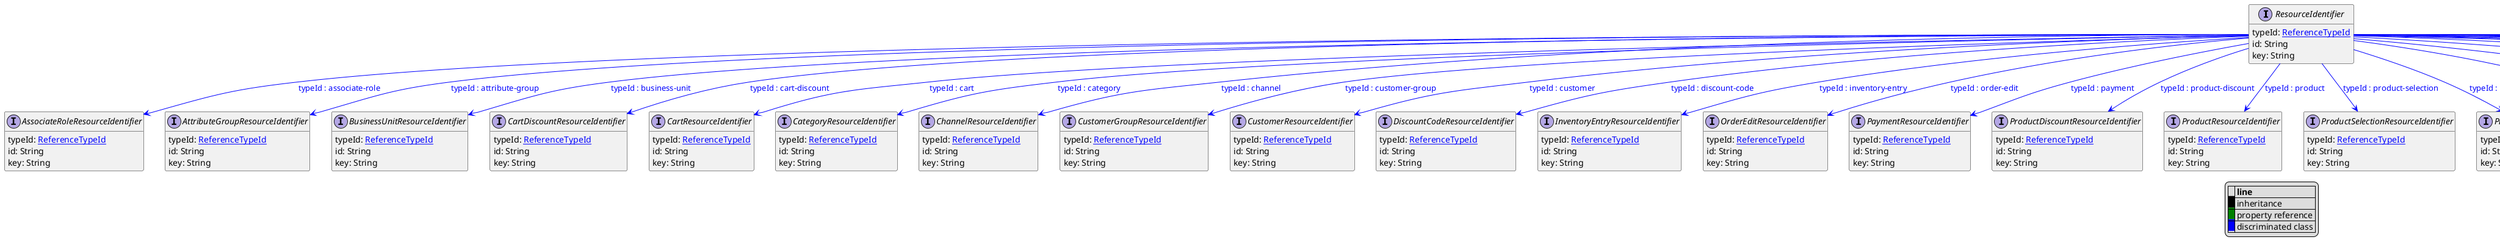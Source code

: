 @startuml

hide empty fields
hide empty methods
legend
|= |= line |
|<back:black>   </back>| inheritance |
|<back:green>   </back>| property reference |
|<back:blue>   </back>| discriminated class |
endlegend
interface ResourceIdentifier [[ResourceIdentifier.svg]]  {
    typeId: [[ReferenceTypeId.svg ReferenceTypeId]]
    id: String
    key: String
}


interface AssociateRoleResourceIdentifier [[AssociateRoleResourceIdentifier.svg]]  {
    typeId: [[ReferenceTypeId.svg ReferenceTypeId]]
    id: String
    key: String
}
interface AttributeGroupResourceIdentifier [[AttributeGroupResourceIdentifier.svg]]  {
    typeId: [[ReferenceTypeId.svg ReferenceTypeId]]
    id: String
    key: String
}
interface BusinessUnitResourceIdentifier [[BusinessUnitResourceIdentifier.svg]]  {
    typeId: [[ReferenceTypeId.svg ReferenceTypeId]]
    id: String
    key: String
}
interface CartDiscountResourceIdentifier [[CartDiscountResourceIdentifier.svg]]  {
    typeId: [[ReferenceTypeId.svg ReferenceTypeId]]
    id: String
    key: String
}
interface CartResourceIdentifier [[CartResourceIdentifier.svg]]  {
    typeId: [[ReferenceTypeId.svg ReferenceTypeId]]
    id: String
    key: String
}
interface CategoryResourceIdentifier [[CategoryResourceIdentifier.svg]]  {
    typeId: [[ReferenceTypeId.svg ReferenceTypeId]]
    id: String
    key: String
}
interface ChannelResourceIdentifier [[ChannelResourceIdentifier.svg]]  {
    typeId: [[ReferenceTypeId.svg ReferenceTypeId]]
    id: String
    key: String
}
interface CustomerGroupResourceIdentifier [[CustomerGroupResourceIdentifier.svg]]  {
    typeId: [[ReferenceTypeId.svg ReferenceTypeId]]
    id: String
    key: String
}
interface CustomerResourceIdentifier [[CustomerResourceIdentifier.svg]]  {
    typeId: [[ReferenceTypeId.svg ReferenceTypeId]]
    id: String
    key: String
}
interface DiscountCodeResourceIdentifier [[DiscountCodeResourceIdentifier.svg]]  {
    typeId: [[ReferenceTypeId.svg ReferenceTypeId]]
    id: String
    key: String
}
interface InventoryEntryResourceIdentifier [[InventoryEntryResourceIdentifier.svg]]  {
    typeId: [[ReferenceTypeId.svg ReferenceTypeId]]
    id: String
    key: String
}
interface OrderEditResourceIdentifier [[OrderEditResourceIdentifier.svg]]  {
    typeId: [[ReferenceTypeId.svg ReferenceTypeId]]
    id: String
    key: String
}
interface PaymentResourceIdentifier [[PaymentResourceIdentifier.svg]]  {
    typeId: [[ReferenceTypeId.svg ReferenceTypeId]]
    id: String
    key: String
}
interface ProductDiscountResourceIdentifier [[ProductDiscountResourceIdentifier.svg]]  {
    typeId: [[ReferenceTypeId.svg ReferenceTypeId]]
    id: String
    key: String
}
interface ProductResourceIdentifier [[ProductResourceIdentifier.svg]]  {
    typeId: [[ReferenceTypeId.svg ReferenceTypeId]]
    id: String
    key: String
}
interface ProductSelectionResourceIdentifier [[ProductSelectionResourceIdentifier.svg]]  {
    typeId: [[ReferenceTypeId.svg ReferenceTypeId]]
    id: String
    key: String
}
interface ProductTailoringResourceIdentifier [[ProductTailoringResourceIdentifier.svg]]  {
    typeId: [[ReferenceTypeId.svg ReferenceTypeId]]
    id: String
    key: String
}
interface ProductTypeResourceIdentifier [[ProductTypeResourceIdentifier.svg]]  {
    typeId: [[ReferenceTypeId.svg ReferenceTypeId]]
    id: String
    key: String
}
interface QuoteRequestResourceIdentifier [[QuoteRequestResourceIdentifier.svg]]  {
    typeId: [[ReferenceTypeId.svg ReferenceTypeId]]
    id: String
    key: String
}
interface QuoteResourceIdentifier [[QuoteResourceIdentifier.svg]]  {
    typeId: [[ReferenceTypeId.svg ReferenceTypeId]]
    id: String
    key: String
}
interface ReviewResourceIdentifier [[ReviewResourceIdentifier.svg]]  {
    typeId: [[ReferenceTypeId.svg ReferenceTypeId]]
    id: String
    key: String
}
interface ShippingMethodResourceIdentifier [[ShippingMethodResourceIdentifier.svg]]  {
    typeId: [[ReferenceTypeId.svg ReferenceTypeId]]
    id: String
    key: String
}
interface ShoppingListResourceIdentifier [[ShoppingListResourceIdentifier.svg]]  {
    typeId: [[ReferenceTypeId.svg ReferenceTypeId]]
    id: String
    key: String
}
interface StagedQuoteResourceIdentifier [[StagedQuoteResourceIdentifier.svg]]  {
    typeId: [[ReferenceTypeId.svg ReferenceTypeId]]
    id: String
    key: String
}
interface StandalonePriceResourceIdentifier [[StandalonePriceResourceIdentifier.svg]]  {
    typeId: [[ReferenceTypeId.svg ReferenceTypeId]]
    id: String
    key: String
}
interface StateResourceIdentifier [[StateResourceIdentifier.svg]]  {
    typeId: [[ReferenceTypeId.svg ReferenceTypeId]]
    id: String
    key: String
}
interface StoreResourceIdentifier [[StoreResourceIdentifier.svg]]  {
    typeId: [[ReferenceTypeId.svg ReferenceTypeId]]
    id: String
    key: String
}
interface TaxCategoryResourceIdentifier [[TaxCategoryResourceIdentifier.svg]]  {
    typeId: [[ReferenceTypeId.svg ReferenceTypeId]]
    id: String
    key: String
}
interface TypeResourceIdentifier [[TypeResourceIdentifier.svg]]  {
    typeId: [[ReferenceTypeId.svg ReferenceTypeId]]
    id: String
    key: String
}
interface ZoneResourceIdentifier [[ZoneResourceIdentifier.svg]]  {
    typeId: [[ReferenceTypeId.svg ReferenceTypeId]]
    id: String
    key: String
}

ResourceIdentifier --> AssociateRoleResourceIdentifier #blue;text:blue : "typeId : associate-role"
ResourceIdentifier --> AttributeGroupResourceIdentifier #blue;text:blue : "typeId : attribute-group"
ResourceIdentifier --> BusinessUnitResourceIdentifier #blue;text:blue : "typeId : business-unit"
ResourceIdentifier --> CartDiscountResourceIdentifier #blue;text:blue : "typeId : cart-discount"
ResourceIdentifier --> CartResourceIdentifier #blue;text:blue : "typeId : cart"
ResourceIdentifier --> CategoryResourceIdentifier #blue;text:blue : "typeId : category"
ResourceIdentifier --> ChannelResourceIdentifier #blue;text:blue : "typeId : channel"
ResourceIdentifier --> CustomerGroupResourceIdentifier #blue;text:blue : "typeId : customer-group"
ResourceIdentifier --> CustomerResourceIdentifier #blue;text:blue : "typeId : customer"
ResourceIdentifier --> DiscountCodeResourceIdentifier #blue;text:blue : "typeId : discount-code"
ResourceIdentifier --> InventoryEntryResourceIdentifier #blue;text:blue : "typeId : inventory-entry"
ResourceIdentifier --> OrderEditResourceIdentifier #blue;text:blue : "typeId : order-edit"
ResourceIdentifier --> PaymentResourceIdentifier #blue;text:blue : "typeId : payment"
ResourceIdentifier --> ProductDiscountResourceIdentifier #blue;text:blue : "typeId : product-discount"
ResourceIdentifier --> ProductResourceIdentifier #blue;text:blue : "typeId : product"
ResourceIdentifier --> ProductSelectionResourceIdentifier #blue;text:blue : "typeId : product-selection"
ResourceIdentifier --> ProductTailoringResourceIdentifier #blue;text:blue : "typeId : product-tailoring"
ResourceIdentifier --> ProductTypeResourceIdentifier #blue;text:blue : "typeId : product-type"
ResourceIdentifier --> QuoteRequestResourceIdentifier #blue;text:blue : "typeId : quote-request"
ResourceIdentifier --> QuoteResourceIdentifier #blue;text:blue : "typeId : quote"
ResourceIdentifier --> ReviewResourceIdentifier #blue;text:blue : "typeId : review"
ResourceIdentifier --> ShippingMethodResourceIdentifier #blue;text:blue : "typeId : shipping-method"
ResourceIdentifier --> ShoppingListResourceIdentifier #blue;text:blue : "typeId : shopping-list"
ResourceIdentifier --> StagedQuoteResourceIdentifier #blue;text:blue : "typeId : staged-quote"
ResourceIdentifier --> StandalonePriceResourceIdentifier #blue;text:blue : "typeId : standalone-price"
ResourceIdentifier --> StateResourceIdentifier #blue;text:blue : "typeId : state"
ResourceIdentifier --> StoreResourceIdentifier #blue;text:blue : "typeId : store"
ResourceIdentifier --> TaxCategoryResourceIdentifier #blue;text:blue : "typeId : tax-category"
ResourceIdentifier --> TypeResourceIdentifier #blue;text:blue : "typeId : type"
ResourceIdentifier --> ZoneResourceIdentifier #blue;text:blue : "typeId : zone"

@enduml
